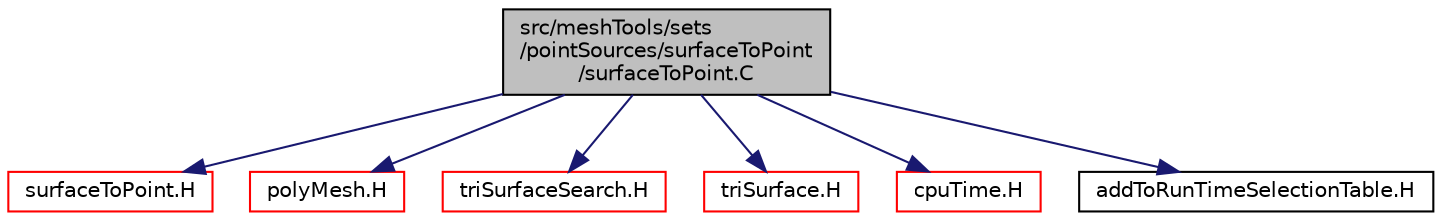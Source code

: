 digraph "src/meshTools/sets/pointSources/surfaceToPoint/surfaceToPoint.C"
{
  bgcolor="transparent";
  edge [fontname="Helvetica",fontsize="10",labelfontname="Helvetica",labelfontsize="10"];
  node [fontname="Helvetica",fontsize="10",shape=record];
  Node1 [label="src/meshTools/sets\l/pointSources/surfaceToPoint\l/surfaceToPoint.C",height=0.2,width=0.4,color="black", fillcolor="grey75", style="filled", fontcolor="black"];
  Node1 -> Node2 [color="midnightblue",fontsize="10",style="solid",fontname="Helvetica"];
  Node2 [label="surfaceToPoint.H",height=0.2,width=0.4,color="red",URL="$a07768.html"];
  Node1 -> Node3 [color="midnightblue",fontsize="10",style="solid",fontname="Helvetica"];
  Node3 [label="polyMesh.H",height=0.2,width=0.4,color="red",URL="$a08974.html"];
  Node1 -> Node4 [color="midnightblue",fontsize="10",style="solid",fontname="Helvetica"];
  Node4 [label="triSurfaceSearch.H",height=0.2,width=0.4,color="red",URL="$a07817.html"];
  Node1 -> Node5 [color="midnightblue",fontsize="10",style="solid",fontname="Helvetica"];
  Node5 [label="triSurface.H",height=0.2,width=0.4,color="red",URL="$a10673.html"];
  Node1 -> Node6 [color="midnightblue",fontsize="10",style="solid",fontname="Helvetica"];
  Node6 [label="cpuTime.H",height=0.2,width=0.4,color="red",URL="$a09425.html"];
  Node1 -> Node7 [color="midnightblue",fontsize="10",style="solid",fontname="Helvetica"];
  Node7 [label="addToRunTimeSelectionTable.H",height=0.2,width=0.4,color="black",URL="$a08169.html",tooltip="Macros for easy insertion into run-time selection tables. "];
}
